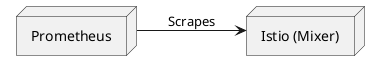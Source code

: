 @startuml
'autoinclude

left to right direction

node "Prometheus" as prom
node "Istio (Mixer)" as mesh
prom --> mesh: Scrapes
@enduml